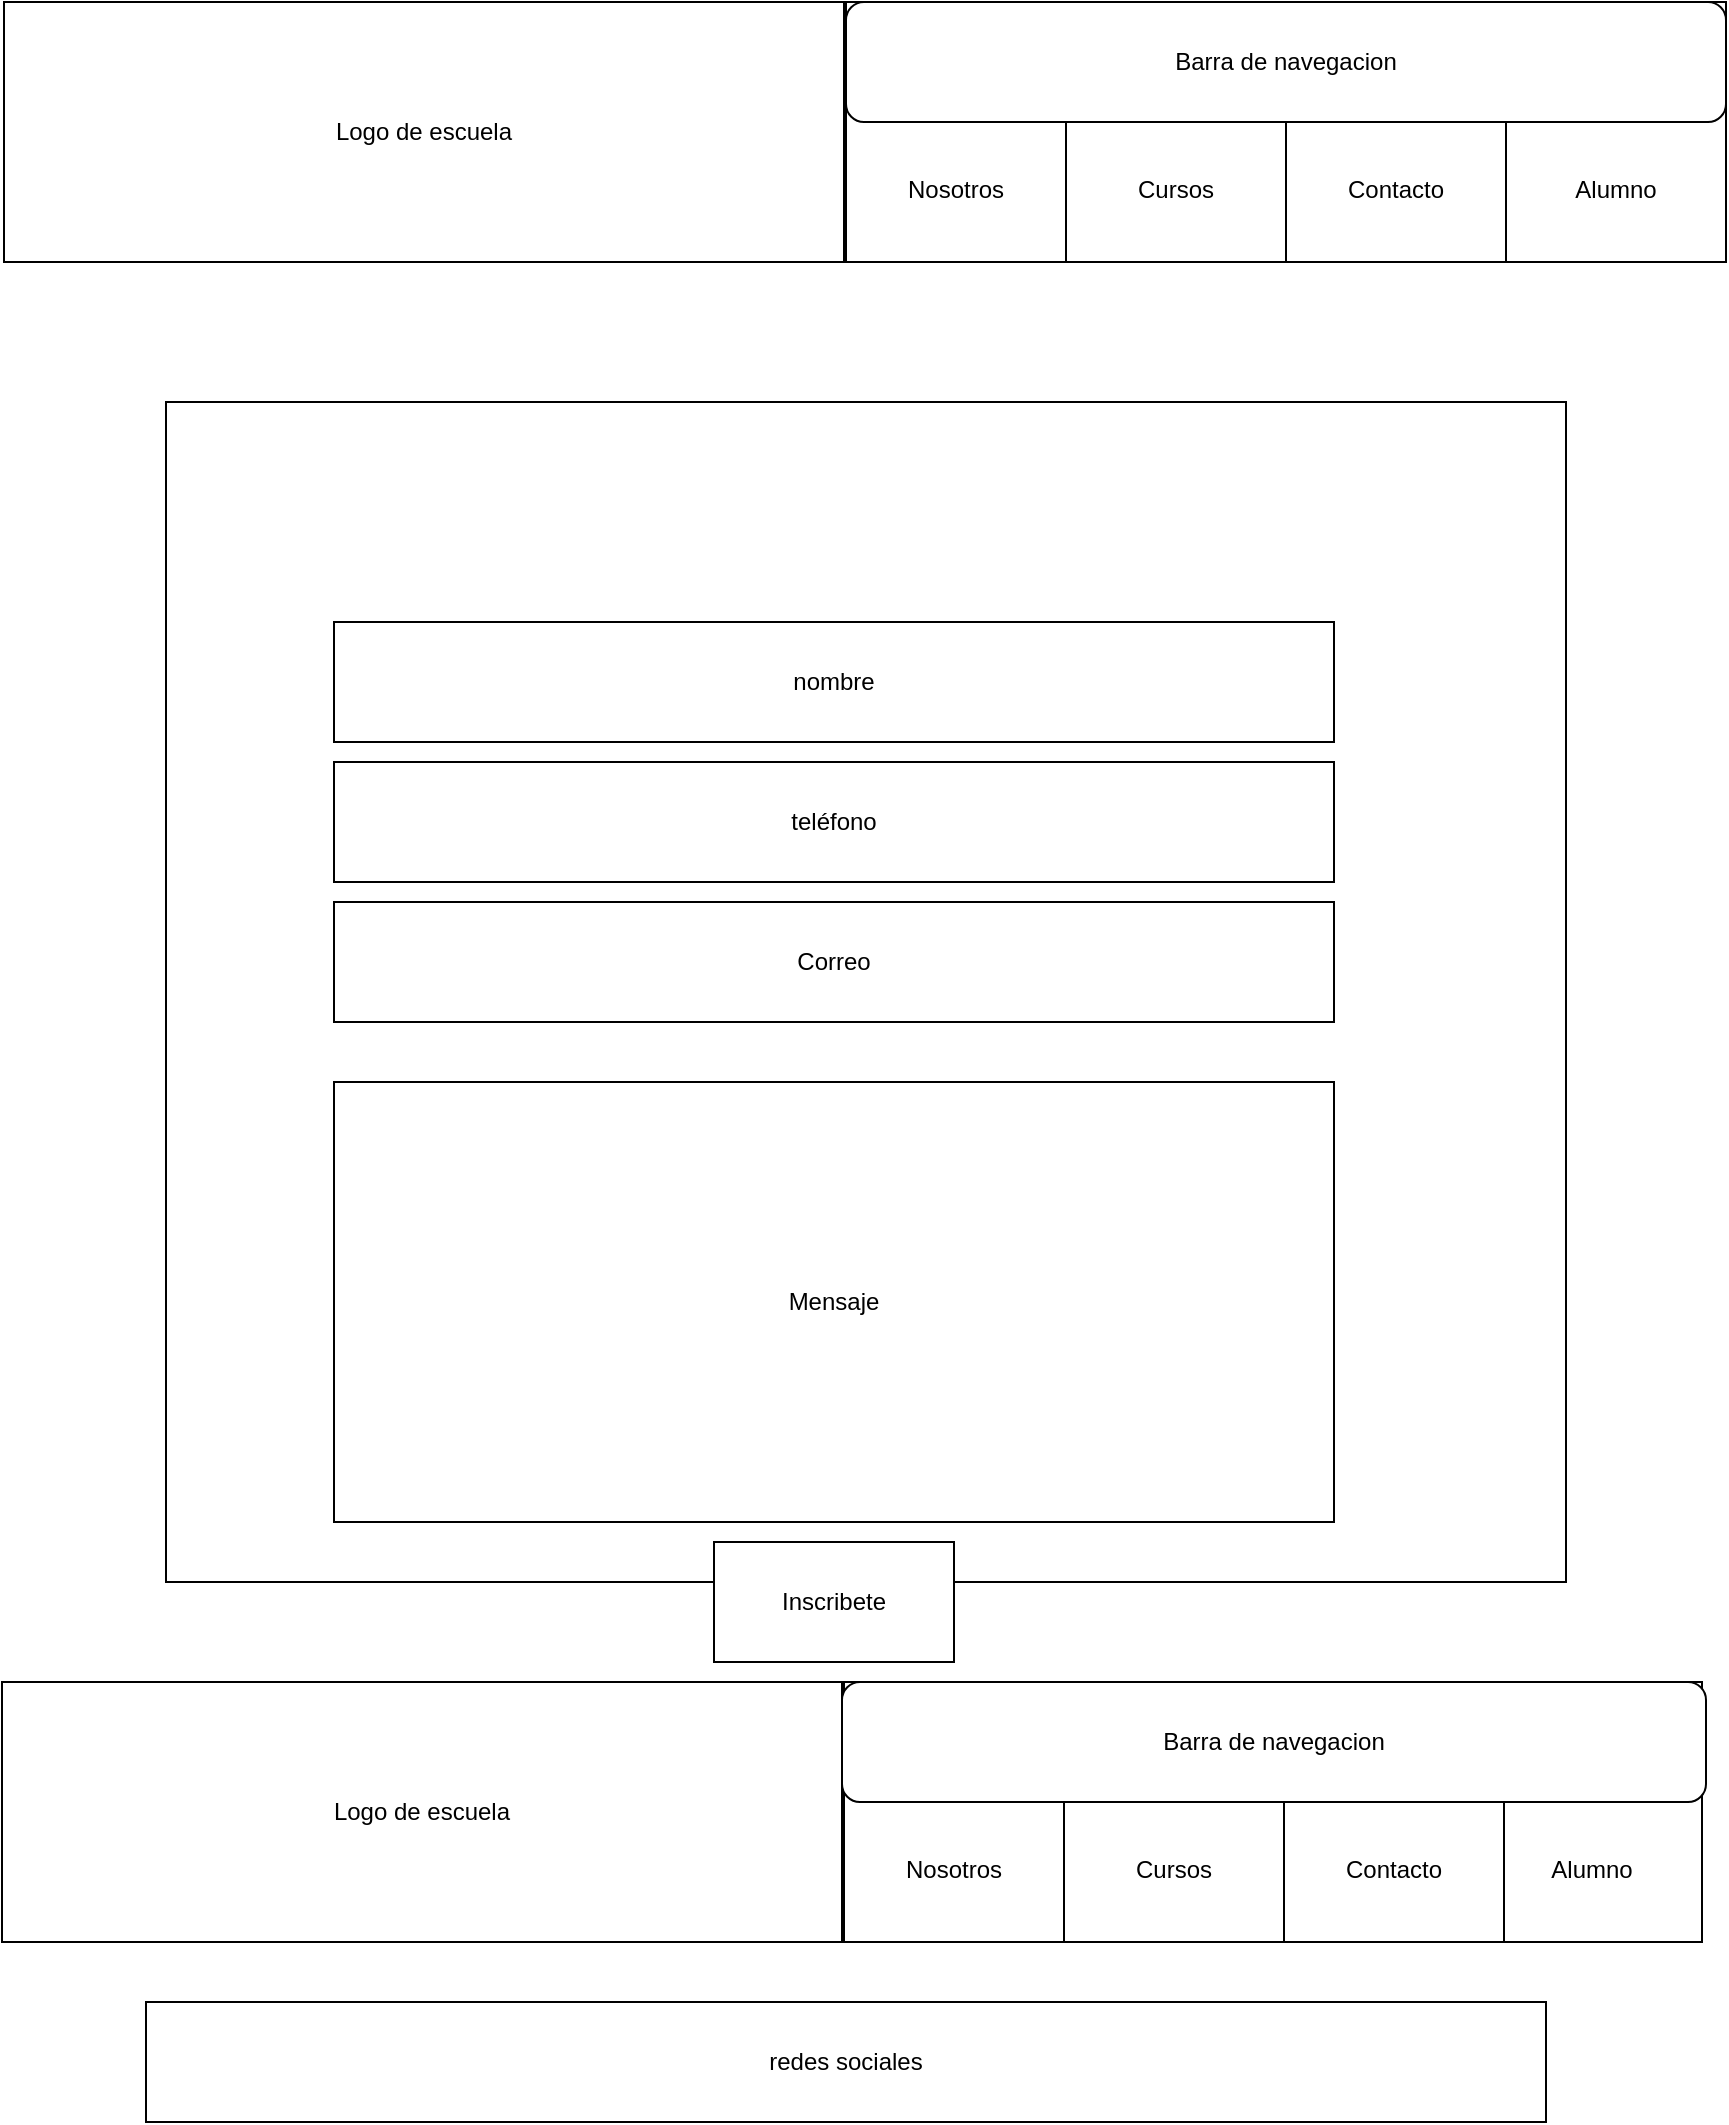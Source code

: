 <mxfile version="24.3.1" type="device">
  <diagram name="Página-1" id="RvUINLnwQQNQQJ1a6drY">
    <mxGraphModel dx="2901" dy="1098" grid="1" gridSize="10" guides="1" tooltips="1" connect="1" arrows="1" fold="1" page="1" pageScale="1" pageWidth="827" pageHeight="1169" math="0" shadow="0">
      <root>
        <mxCell id="0" />
        <mxCell id="1" parent="0" />
        <mxCell id="MuIVirKbkME5KFfsADhn-1" value="&lt;div&gt;&lt;br&gt;&lt;/div&gt;&lt;div&gt;&lt;br&gt;&lt;/div&gt;&lt;div&gt;&lt;br&gt;&lt;/div&gt;&lt;div&gt;&lt;br&gt;&lt;/div&gt;&lt;div&gt;Alumno&lt;/div&gt;" style="rounded=0;whiteSpace=wrap;html=1;" vertex="1" parent="1">
          <mxGeometry x="738" y="840" width="110" height="130" as="geometry" />
        </mxCell>
        <mxCell id="MuIVirKbkME5KFfsADhn-2" value="Logo de escuela" style="rounded=0;whiteSpace=wrap;html=1;" vertex="1" parent="1">
          <mxGeometry x="-1" width="420" height="130" as="geometry" />
        </mxCell>
        <mxCell id="MuIVirKbkME5KFfsADhn-3" value="Barra de navegacion" style="rounded=1;whiteSpace=wrap;html=1;" vertex="1" parent="1">
          <mxGeometry x="419" width="440" height="60" as="geometry" />
        </mxCell>
        <mxCell id="MuIVirKbkME5KFfsADhn-4" value="&lt;div&gt;&lt;br&gt;&lt;/div&gt;&lt;div&gt;&lt;br&gt;&lt;/div&gt;&lt;div&gt;&lt;br&gt;&lt;/div&gt;&lt;div&gt;&lt;br&gt;&lt;/div&gt;Nosotros" style="rounded=0;whiteSpace=wrap;html=1;" vertex="1" parent="1">
          <mxGeometry x="420" width="110" height="130" as="geometry" />
        </mxCell>
        <mxCell id="MuIVirKbkME5KFfsADhn-5" value="&lt;div&gt;&lt;br&gt;&lt;/div&gt;&lt;div&gt;&lt;br&gt;&lt;/div&gt;&lt;div&gt;&lt;br&gt;&lt;/div&gt;&lt;div&gt;&lt;br&gt;&lt;/div&gt;&lt;div&gt;Cursos&lt;/div&gt;" style="rounded=0;whiteSpace=wrap;html=1;" vertex="1" parent="1">
          <mxGeometry x="530" width="110" height="130" as="geometry" />
        </mxCell>
        <mxCell id="MuIVirKbkME5KFfsADhn-6" value="&lt;div&gt;&lt;br&gt;&lt;/div&gt;&lt;div&gt;&lt;br&gt;&lt;/div&gt;&lt;div&gt;&lt;br&gt;&lt;/div&gt;&lt;div&gt;&lt;br&gt;&lt;/div&gt;&lt;div&gt;Contacto&lt;/div&gt;" style="rounded=0;whiteSpace=wrap;html=1;" vertex="1" parent="1">
          <mxGeometry x="640" width="110" height="130" as="geometry" />
        </mxCell>
        <mxCell id="MuIVirKbkME5KFfsADhn-7" value="&lt;div&gt;&lt;br&gt;&lt;/div&gt;&lt;div&gt;&lt;br&gt;&lt;/div&gt;&lt;div&gt;&lt;br&gt;&lt;/div&gt;&lt;div&gt;&lt;br&gt;&lt;/div&gt;&lt;div&gt;Alumno&lt;/div&gt;" style="rounded=0;whiteSpace=wrap;html=1;" vertex="1" parent="1">
          <mxGeometry x="750" width="110" height="130" as="geometry" />
        </mxCell>
        <mxCell id="MuIVirKbkME5KFfsADhn-8" value="Logo de escuela" style="rounded=0;whiteSpace=wrap;html=1;" vertex="1" parent="1">
          <mxGeometry x="-2" y="840" width="420" height="130" as="geometry" />
        </mxCell>
        <mxCell id="MuIVirKbkME5KFfsADhn-10" value="&lt;div&gt;&lt;br&gt;&lt;/div&gt;&lt;div&gt;&lt;br&gt;&lt;/div&gt;&lt;div&gt;&lt;br&gt;&lt;/div&gt;&lt;div&gt;&lt;br&gt;&lt;/div&gt;Nosotros" style="rounded=0;whiteSpace=wrap;html=1;" vertex="1" parent="1">
          <mxGeometry x="419" y="840" width="110" height="130" as="geometry" />
        </mxCell>
        <mxCell id="MuIVirKbkME5KFfsADhn-11" value="&lt;div&gt;&lt;br&gt;&lt;/div&gt;&lt;div&gt;&lt;br&gt;&lt;/div&gt;&lt;div&gt;&lt;br&gt;&lt;/div&gt;&lt;div&gt;&lt;br&gt;&lt;/div&gt;&lt;div&gt;Cursos&lt;/div&gt;" style="rounded=0;whiteSpace=wrap;html=1;" vertex="1" parent="1">
          <mxGeometry x="529" y="840" width="110" height="130" as="geometry" />
        </mxCell>
        <mxCell id="MuIVirKbkME5KFfsADhn-12" value="&lt;div&gt;&lt;br&gt;&lt;/div&gt;&lt;div&gt;&lt;br&gt;&lt;/div&gt;&lt;div&gt;&lt;br&gt;&lt;/div&gt;&lt;div&gt;&lt;br&gt;&lt;/div&gt;&lt;div&gt;Contacto&lt;/div&gt;" style="rounded=0;whiteSpace=wrap;html=1;" vertex="1" parent="1">
          <mxGeometry x="639" y="840" width="110" height="130" as="geometry" />
        </mxCell>
        <mxCell id="MuIVirKbkME5KFfsADhn-9" value="Barra de navegacion" style="rounded=1;whiteSpace=wrap;html=1;" vertex="1" parent="1">
          <mxGeometry x="418" y="840" width="432" height="60" as="geometry" />
        </mxCell>
        <mxCell id="MuIVirKbkME5KFfsADhn-13" value="" style="rounded=0;whiteSpace=wrap;html=1;" vertex="1" parent="1">
          <mxGeometry x="80" y="200" width="700" height="590" as="geometry" />
        </mxCell>
        <mxCell id="MuIVirKbkME5KFfsADhn-14" value="nombre" style="rounded=0;whiteSpace=wrap;html=1;" vertex="1" parent="1">
          <mxGeometry x="164" y="310" width="500" height="60" as="geometry" />
        </mxCell>
        <mxCell id="MuIVirKbkME5KFfsADhn-15" value="teléfono" style="rounded=0;whiteSpace=wrap;html=1;" vertex="1" parent="1">
          <mxGeometry x="164" y="380" width="500" height="60" as="geometry" />
        </mxCell>
        <mxCell id="MuIVirKbkME5KFfsADhn-16" value="Correo" style="rounded=0;whiteSpace=wrap;html=1;" vertex="1" parent="1">
          <mxGeometry x="164" y="450" width="500" height="60" as="geometry" />
        </mxCell>
        <mxCell id="MuIVirKbkME5KFfsADhn-17" value="Mensaje" style="rounded=0;whiteSpace=wrap;html=1;" vertex="1" parent="1">
          <mxGeometry x="164" y="540" width="500" height="220" as="geometry" />
        </mxCell>
        <mxCell id="MuIVirKbkME5KFfsADhn-19" value="Barra de navegacion" style="rounded=1;whiteSpace=wrap;html=1;" vertex="1" parent="1">
          <mxGeometry x="420" width="440" height="60" as="geometry" />
        </mxCell>
        <mxCell id="MuIVirKbkME5KFfsADhn-20" value="Inscribete" style="rounded=0;whiteSpace=wrap;html=1;" vertex="1" parent="1">
          <mxGeometry x="354" y="770" width="120" height="60" as="geometry" />
        </mxCell>
        <mxCell id="MuIVirKbkME5KFfsADhn-21" value="redes sociales" style="rounded=0;whiteSpace=wrap;html=1;" vertex="1" parent="1">
          <mxGeometry x="70" y="1000" width="700" height="60" as="geometry" />
        </mxCell>
      </root>
    </mxGraphModel>
  </diagram>
</mxfile>
